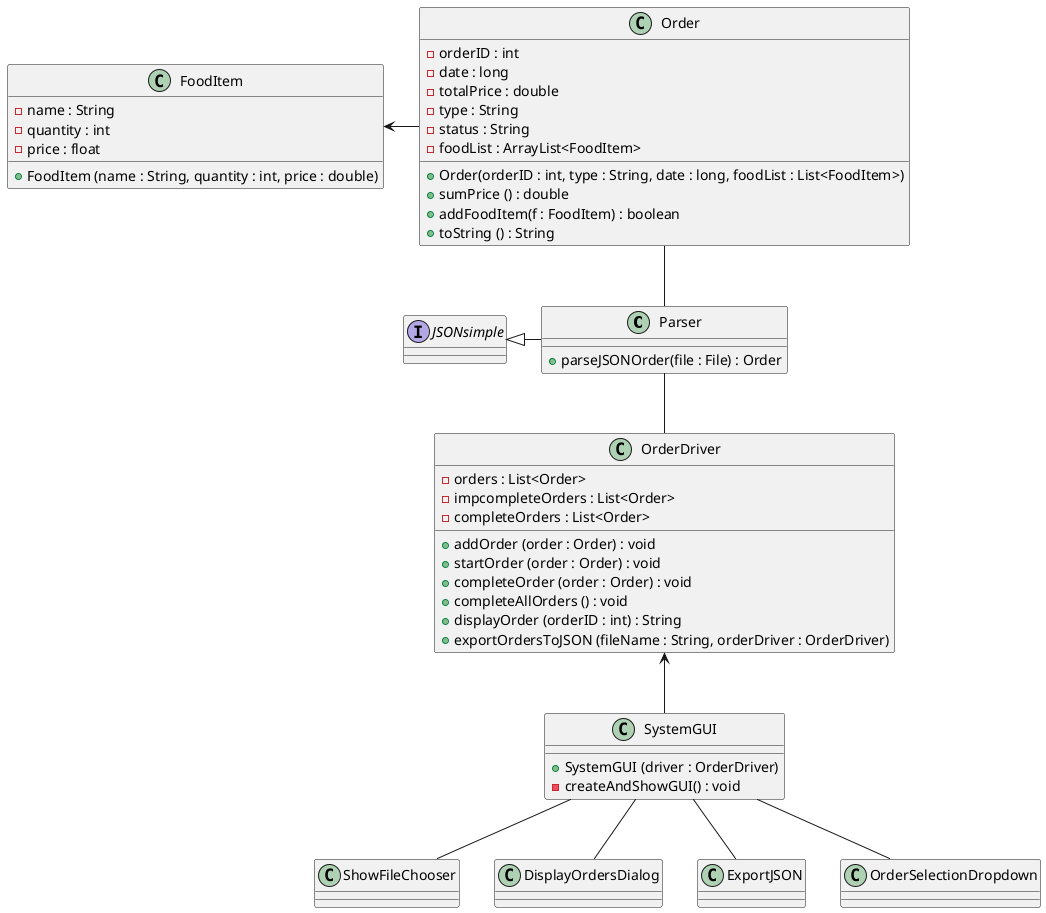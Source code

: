 @startuml
'https://plantuml.com/class-diagram

class Parser
class FoodItem
class Order
class OrderDriver

class SystemGUI
class ShowFileChooser
class DisplayOrdersDialog
class ExportJSON
class OrderSelectionDropdown

interface JSONsimple


JSONsimple <|- Parser
Order -- Parser
FoodItem <- Order
Parser -- OrderDriver

OrderDriver <-- SystemGUI

SystemGUI -- ShowFileChooser
SystemGUI -- DisplayOrdersDialog
SystemGUI -- ExportJSON
SystemGUI -- OrderSelectionDropdown

class FoodItem {
- name : String
- quantity : int
- price : float

+ FoodItem (name : String, quantity : int, price : double)
}

class Order {
- orderID : int
- date : long
- totalPrice : double
- type : String
- status : String
- foodList : ArrayList<FoodItem>

+ Order(orderID : int, type : String, date : long, foodList : List<FoodItem>)
+ sumPrice () : double
+ addFoodItem(f : FoodItem) : boolean
+ toString () : String
}

class Parser {
+ parseJSONOrder(file : File) : Order
}

class OrderDriver {
- orders : List<Order>
- impcompleteOrders : List<Order>
- completeOrders : List<Order>

+ addOrder (order : Order) : void
+ startOrder (order : Order) : void
+ completeOrder (order : Order) : void
+ completeAllOrders () : void
+ displayOrder (orderID : int) : String
+ exportOrdersToJSON (fileName : String, orderDriver : OrderDriver)
}

class SystemGUI {
+ SystemGUI (driver : OrderDriver)
- createAndShowGUI() : void
}

class ShowFileChooser {

}

@enduml